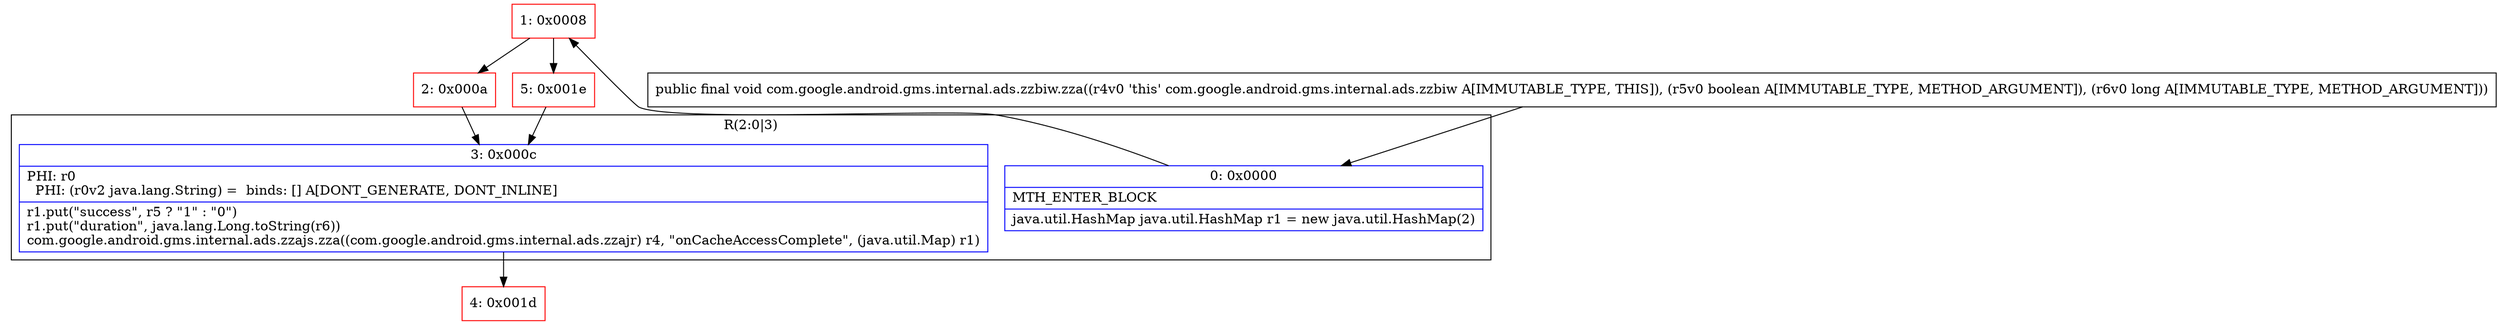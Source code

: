 digraph "CFG forcom.google.android.gms.internal.ads.zzbiw.zza(ZJ)V" {
subgraph cluster_Region_108771956 {
label = "R(2:0|3)";
node [shape=record,color=blue];
Node_0 [shape=record,label="{0\:\ 0x0000|MTH_ENTER_BLOCK\l|java.util.HashMap java.util.HashMap r1 = new java.util.HashMap(2)\l}"];
Node_3 [shape=record,label="{3\:\ 0x000c|PHI: r0 \l  PHI: (r0v2 java.lang.String) =  binds: [] A[DONT_GENERATE, DONT_INLINE]\l|r1.put(\"success\", r5 ? \"1\" : \"0\")\lr1.put(\"duration\", java.lang.Long.toString(r6))\lcom.google.android.gms.internal.ads.zzajs.zza((com.google.android.gms.internal.ads.zzajr) r4, \"onCacheAccessComplete\", (java.util.Map) r1)\l}"];
}
Node_1 [shape=record,color=red,label="{1\:\ 0x0008}"];
Node_2 [shape=record,color=red,label="{2\:\ 0x000a}"];
Node_4 [shape=record,color=red,label="{4\:\ 0x001d}"];
Node_5 [shape=record,color=red,label="{5\:\ 0x001e}"];
MethodNode[shape=record,label="{public final void com.google.android.gms.internal.ads.zzbiw.zza((r4v0 'this' com.google.android.gms.internal.ads.zzbiw A[IMMUTABLE_TYPE, THIS]), (r5v0 boolean A[IMMUTABLE_TYPE, METHOD_ARGUMENT]), (r6v0 long A[IMMUTABLE_TYPE, METHOD_ARGUMENT])) }"];
MethodNode -> Node_0;
Node_0 -> Node_1;
Node_3 -> Node_4;
Node_1 -> Node_2;
Node_1 -> Node_5;
Node_2 -> Node_3;
Node_5 -> Node_3;
}

